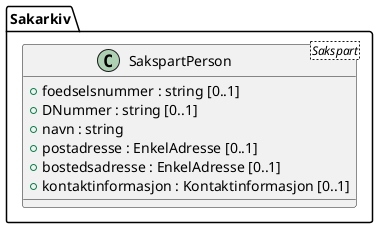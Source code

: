 @startuml
class Sakarkiv.SakspartPerson <Sakspart> {
  +foedselsnummer : string [0..1]
  +DNummer : string [0..1]
  +navn : string
  +postadresse : EnkelAdresse [0..1]
  +bostedsadresse : EnkelAdresse [0..1]
  +kontaktinformasjon : Kontaktinformasjon [0..1]
}
@enduml
